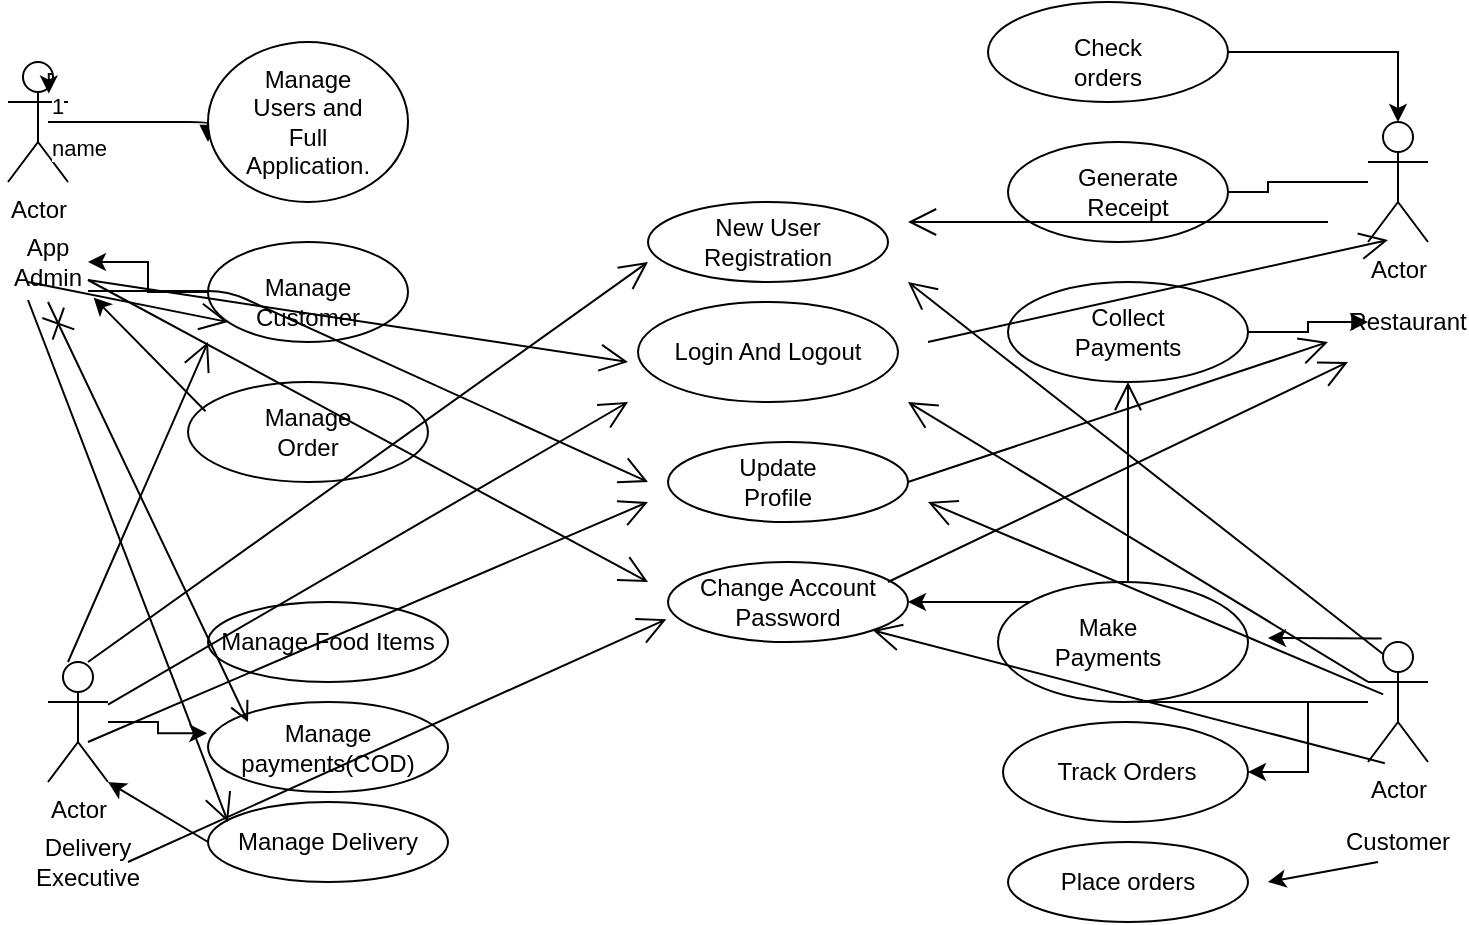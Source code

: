 <mxfile version="14.1.8" type="github"><diagram id="Yrk0ULSUlns2XEtacKdx" name="Page-1"><mxGraphModel dx="1038" dy="580" grid="1" gridSize="10" guides="1" tooltips="1" connect="1" arrows="1" fold="1" page="1" pageScale="1" pageWidth="850" pageHeight="1100" math="0" shadow="0"><root><mxCell id="0"/><mxCell id="1" parent="0"/><mxCell id="F_ktk99kA1Zrn4G0lwYv-1" value="Actor" style="shape=umlActor;verticalLabelPosition=bottom;verticalAlign=top;html=1;" vertex="1" parent="1"><mxGeometry x="20" y="50" width="30" height="60" as="geometry"/></mxCell><mxCell id="F_ktk99kA1Zrn4G0lwYv-47" value="" style="edgeStyle=orthogonalEdgeStyle;rounded=0;jumpSize=3;orthogonalLoop=1;jettySize=auto;html=1;" edge="1" parent="1" source="F_ktk99kA1Zrn4G0lwYv-3" target="F_ktk99kA1Zrn4G0lwYv-28"><mxGeometry relative="1" as="geometry"/></mxCell><mxCell id="F_ktk99kA1Zrn4G0lwYv-3" value="Actor" style="shape=umlActor;verticalLabelPosition=bottom;verticalAlign=top;html=1;" vertex="1" parent="1"><mxGeometry x="700" y="80" width="30" height="60" as="geometry"/></mxCell><mxCell id="F_ktk99kA1Zrn4G0lwYv-53" value="" style="edgeStyle=orthogonalEdgeStyle;rounded=0;jumpSize=3;orthogonalLoop=1;jettySize=auto;html=1;" edge="1" parent="1" source="F_ktk99kA1Zrn4G0lwYv-4" target="F_ktk99kA1Zrn4G0lwYv-33"><mxGeometry relative="1" as="geometry"/></mxCell><mxCell id="F_ktk99kA1Zrn4G0lwYv-64" style="edgeStyle=orthogonalEdgeStyle;rounded=0;jumpSize=3;orthogonalLoop=1;jettySize=auto;html=1;entryX=1;entryY=0.5;entryDx=0;entryDy=0;" edge="1" parent="1" source="F_ktk99kA1Zrn4G0lwYv-4" target="F_ktk99kA1Zrn4G0lwYv-24"><mxGeometry relative="1" as="geometry"/></mxCell><mxCell id="F_ktk99kA1Zrn4G0lwYv-4" value="Actor" style="shape=umlActor;verticalLabelPosition=bottom;verticalAlign=top;html=1;" vertex="1" parent="1"><mxGeometry x="700" y="340" width="30" height="60" as="geometry"/></mxCell><mxCell id="F_ktk99kA1Zrn4G0lwYv-5" value="name" style="endArrow=block;endFill=1;html=1;edgeStyle=orthogonalEdgeStyle;align=left;verticalAlign=top;jumpSize=3;" edge="1" parent="1"><mxGeometry x="-1" relative="1" as="geometry"><mxPoint x="40" y="80" as="sourcePoint"/><mxPoint x="120" y="90" as="targetPoint"/><Array as="points"><mxPoint x="80" y="80"/><mxPoint x="80" y="80"/></Array></mxGeometry></mxCell><mxCell id="F_ktk99kA1Zrn4G0lwYv-6" value="1" style="edgeLabel;resizable=0;html=1;align=left;verticalAlign=bottom;" connectable="0" vertex="1" parent="F_ktk99kA1Zrn4G0lwYv-5"><mxGeometry x="-1" relative="1" as="geometry"/></mxCell><mxCell id="F_ktk99kA1Zrn4G0lwYv-8" style="edgeStyle=orthogonalEdgeStyle;rounded=0;jumpSize=3;orthogonalLoop=1;jettySize=auto;html=1;exitX=0.75;exitY=0.1;exitDx=0;exitDy=0;exitPerimeter=0;entryX=0.68;entryY=0.263;entryDx=0;entryDy=0;entryPerimeter=0;" edge="1" parent="1" source="F_ktk99kA1Zrn4G0lwYv-1" target="F_ktk99kA1Zrn4G0lwYv-1"><mxGeometry relative="1" as="geometry"/></mxCell><mxCell id="F_ktk99kA1Zrn4G0lwYv-11" value="" style="ellipse;whiteSpace=wrap;html=1;" vertex="1" parent="1"><mxGeometry x="120" y="40" width="100" height="80" as="geometry"/></mxCell><mxCell id="F_ktk99kA1Zrn4G0lwYv-14" value="App Admin" style="text;html=1;strokeColor=none;fillColor=none;align=center;verticalAlign=middle;whiteSpace=wrap;rounded=0;" vertex="1" parent="1"><mxGeometry x="20" y="140" width="40" height="20" as="geometry"/></mxCell><mxCell id="F_ktk99kA1Zrn4G0lwYv-15" value="Manage Users and Full Application." style="text;html=1;strokeColor=none;fillColor=none;align=center;verticalAlign=middle;whiteSpace=wrap;rounded=0;" vertex="1" parent="1"><mxGeometry x="150" y="70" width="40" height="20" as="geometry"/></mxCell><mxCell id="F_ktk99kA1Zrn4G0lwYv-50" value="" style="edgeStyle=orthogonalEdgeStyle;rounded=0;jumpSize=3;orthogonalLoop=1;jettySize=auto;html=1;" edge="1" parent="1" source="F_ktk99kA1Zrn4G0lwYv-16" target="F_ktk99kA1Zrn4G0lwYv-14"><mxGeometry relative="1" as="geometry"/></mxCell><mxCell id="F_ktk99kA1Zrn4G0lwYv-16" value="" style="ellipse;whiteSpace=wrap;html=1;" vertex="1" parent="1"><mxGeometry x="120" y="140" width="100" height="50" as="geometry"/></mxCell><mxCell id="F_ktk99kA1Zrn4G0lwYv-17" value="Manage Customer" style="text;html=1;strokeColor=none;fillColor=none;align=center;verticalAlign=middle;whiteSpace=wrap;rounded=0;" vertex="1" parent="1"><mxGeometry x="150" y="160" width="40" height="20" as="geometry"/></mxCell><mxCell id="F_ktk99kA1Zrn4G0lwYv-18" value="" style="ellipse;whiteSpace=wrap;html=1;" vertex="1" parent="1"><mxGeometry x="110" y="210" width="120" height="50" as="geometry"/></mxCell><mxCell id="F_ktk99kA1Zrn4G0lwYv-20" value="Manage Order" style="text;html=1;strokeColor=none;fillColor=none;align=center;verticalAlign=middle;whiteSpace=wrap;rounded=0;" vertex="1" parent="1"><mxGeometry x="150" y="225" width="40" height="20" as="geometry"/></mxCell><mxCell id="F_ktk99kA1Zrn4G0lwYv-21" value="Login And Logout" style="ellipse;whiteSpace=wrap;html=1;" vertex="1" parent="1"><mxGeometry x="335" y="170" width="130" height="50" as="geometry"/></mxCell><mxCell id="F_ktk99kA1Zrn4G0lwYv-22" value="" style="ellipse;whiteSpace=wrap;html=1;" vertex="1" parent="1"><mxGeometry x="350" y="240" width="120" height="40" as="geometry"/></mxCell><mxCell id="F_ktk99kA1Zrn4G0lwYv-23" value="Update Profile&lt;br&gt;" style="text;html=1;strokeColor=none;fillColor=none;align=center;verticalAlign=middle;whiteSpace=wrap;rounded=0;" vertex="1" parent="1"><mxGeometry x="385" y="250" width="40" height="20" as="geometry"/></mxCell><mxCell id="F_ktk99kA1Zrn4G0lwYv-24" value="Change Account Password" style="ellipse;whiteSpace=wrap;html=1;" vertex="1" parent="1"><mxGeometry x="350" y="300" width="120" height="40" as="geometry"/></mxCell><mxCell id="F_ktk99kA1Zrn4G0lwYv-48" value="" style="edgeStyle=orthogonalEdgeStyle;rounded=0;jumpSize=3;orthogonalLoop=1;jettySize=auto;html=1;" edge="1" parent="1" source="F_ktk99kA1Zrn4G0lwYv-25" target="F_ktk99kA1Zrn4G0lwYv-3"><mxGeometry relative="1" as="geometry"/></mxCell><mxCell id="F_ktk99kA1Zrn4G0lwYv-25" value="" style="ellipse;whiteSpace=wrap;html=1;" vertex="1" parent="1"><mxGeometry x="510" y="20" width="120" height="50" as="geometry"/></mxCell><mxCell id="F_ktk99kA1Zrn4G0lwYv-26" value="Check orders" style="text;html=1;strokeColor=none;fillColor=none;align=center;verticalAlign=middle;whiteSpace=wrap;rounded=0;" vertex="1" parent="1"><mxGeometry x="550" y="40" width="40" height="20" as="geometry"/></mxCell><mxCell id="F_ktk99kA1Zrn4G0lwYv-27" value="" style="ellipse;whiteSpace=wrap;html=1;" vertex="1" parent="1"><mxGeometry x="520" y="90" width="110" height="50" as="geometry"/></mxCell><mxCell id="F_ktk99kA1Zrn4G0lwYv-28" value="Generate Receipt" style="text;html=1;strokeColor=none;fillColor=none;align=center;verticalAlign=middle;whiteSpace=wrap;rounded=0;" vertex="1" parent="1"><mxGeometry x="560" y="105" width="40" height="20" as="geometry"/></mxCell><mxCell id="F_ktk99kA1Zrn4G0lwYv-49" value="" style="edgeStyle=orthogonalEdgeStyle;rounded=0;jumpSize=3;orthogonalLoop=1;jettySize=auto;html=1;" edge="1" parent="1" source="F_ktk99kA1Zrn4G0lwYv-29" target="F_ktk99kA1Zrn4G0lwYv-39"><mxGeometry relative="1" as="geometry"/></mxCell><mxCell id="F_ktk99kA1Zrn4G0lwYv-29" value="" style="ellipse;whiteSpace=wrap;html=1;" vertex="1" parent="1"><mxGeometry x="520" y="160" width="120" height="50" as="geometry"/></mxCell><mxCell id="F_ktk99kA1Zrn4G0lwYv-30" value="Collect Payments" style="text;html=1;strokeColor=none;fillColor=none;align=center;verticalAlign=middle;whiteSpace=wrap;rounded=0;" vertex="1" parent="1"><mxGeometry x="560" y="175" width="40" height="20" as="geometry"/></mxCell><mxCell id="F_ktk99kA1Zrn4G0lwYv-31" value="" style="ellipse;whiteSpace=wrap;html=1;" vertex="1" parent="1"><mxGeometry x="515" y="310" width="125" height="60" as="geometry"/></mxCell><mxCell id="F_ktk99kA1Zrn4G0lwYv-32" value="Make Payments" style="text;html=1;strokeColor=none;fillColor=none;align=center;verticalAlign=middle;whiteSpace=wrap;rounded=0;" vertex="1" parent="1"><mxGeometry x="550" y="330" width="40" height="20" as="geometry"/></mxCell><mxCell id="F_ktk99kA1Zrn4G0lwYv-33" value="Track Orders" style="ellipse;whiteSpace=wrap;html=1;" vertex="1" parent="1"><mxGeometry x="517.5" y="380" width="122.5" height="50" as="geometry"/></mxCell><mxCell id="F_ktk99kA1Zrn4G0lwYv-34" value="Place orders" style="ellipse;whiteSpace=wrap;html=1;" vertex="1" parent="1"><mxGeometry x="520" y="440" width="120" height="40" as="geometry"/></mxCell><mxCell id="F_ktk99kA1Zrn4G0lwYv-35" value="Manage Food Items" style="ellipse;whiteSpace=wrap;html=1;" vertex="1" parent="1"><mxGeometry x="120" y="320" width="120" height="40" as="geometry"/></mxCell><mxCell id="F_ktk99kA1Zrn4G0lwYv-36" value="Manage payments(COD)" style="ellipse;whiteSpace=wrap;html=1;" vertex="1" parent="1"><mxGeometry x="120" y="370" width="120" height="45" as="geometry"/></mxCell><mxCell id="F_ktk99kA1Zrn4G0lwYv-37" value="Manage Delivery" style="ellipse;whiteSpace=wrap;html=1;" vertex="1" parent="1"><mxGeometry x="120" y="420" width="120" height="40" as="geometry"/></mxCell><mxCell id="F_ktk99kA1Zrn4G0lwYv-39" value="Restaurant" style="text;html=1;strokeColor=none;fillColor=none;align=center;verticalAlign=middle;whiteSpace=wrap;rounded=0;" vertex="1" parent="1"><mxGeometry x="700" y="170" width="40" height="20" as="geometry"/></mxCell><mxCell id="F_ktk99kA1Zrn4G0lwYv-56" value="" style="edgeStyle=orthogonalEdgeStyle;rounded=0;jumpSize=3;orthogonalLoop=1;jettySize=auto;html=1;entryX=-0.003;entryY=0.347;entryDx=0;entryDy=0;entryPerimeter=0;" edge="1" parent="1" source="F_ktk99kA1Zrn4G0lwYv-40" target="F_ktk99kA1Zrn4G0lwYv-36"><mxGeometry relative="1" as="geometry"/></mxCell><mxCell id="F_ktk99kA1Zrn4G0lwYv-40" value="Actor" style="shape=umlActor;verticalLabelPosition=bottom;verticalAlign=top;html=1;outlineConnect=0;" vertex="1" parent="1"><mxGeometry x="40" y="350" width="30" height="60" as="geometry"/></mxCell><mxCell id="F_ktk99kA1Zrn4G0lwYv-41" value="Customer" style="text;html=1;strokeColor=none;fillColor=none;align=center;verticalAlign=middle;whiteSpace=wrap;rounded=0;" vertex="1" parent="1"><mxGeometry x="695" y="430" width="40" height="20" as="geometry"/></mxCell><mxCell id="F_ktk99kA1Zrn4G0lwYv-42" value="Delivery Executive" style="text;html=1;strokeColor=none;fillColor=none;align=center;verticalAlign=middle;whiteSpace=wrap;rounded=0;" vertex="1" parent="1"><mxGeometry x="40" y="440" width="40" height="20" as="geometry"/></mxCell><mxCell id="F_ktk99kA1Zrn4G0lwYv-43" value="New User Registration" style="ellipse;whiteSpace=wrap;html=1;" vertex="1" parent="1"><mxGeometry x="340" y="120" width="120" height="40" as="geometry"/></mxCell><mxCell id="F_ktk99kA1Zrn4G0lwYv-52" value="" style="endArrow=classic;html=1;exitX=0.073;exitY=0.292;exitDx=0;exitDy=0;exitPerimeter=0;entryX=1.07;entryY=1.39;entryDx=0;entryDy=0;entryPerimeter=0;" edge="1" parent="1" source="F_ktk99kA1Zrn4G0lwYv-18" target="F_ktk99kA1Zrn4G0lwYv-14"><mxGeometry width="50" height="50" relative="1" as="geometry"><mxPoint x="60" y="230" as="sourcePoint"/><mxPoint x="110" y="180" as="targetPoint"/></mxGeometry></mxCell><mxCell id="F_ktk99kA1Zrn4G0lwYv-54" value="" style="endArrow=classic;html=1;exitX=0.227;exitY=-0.03;exitDx=0;exitDy=0;exitPerimeter=0;" edge="1" parent="1" source="F_ktk99kA1Zrn4G0lwYv-4"><mxGeometry width="50" height="50" relative="1" as="geometry"><mxPoint x="650" y="370" as="sourcePoint"/><mxPoint x="650" y="338" as="targetPoint"/></mxGeometry></mxCell><mxCell id="F_ktk99kA1Zrn4G0lwYv-55" value="" style="endArrow=classic;html=1;exitX=0.25;exitY=1;exitDx=0;exitDy=0;" edge="1" parent="1" source="F_ktk99kA1Zrn4G0lwYv-41"><mxGeometry width="50" height="50" relative="1" as="geometry"><mxPoint x="680" y="481" as="sourcePoint"/><mxPoint x="650" y="460" as="targetPoint"/></mxGeometry></mxCell><mxCell id="F_ktk99kA1Zrn4G0lwYv-57" value="" style="endArrow=open;endFill=1;endSize=12;html=1;fontFamily=Helvetica;fontSize=11;fontColor=#000000;align=center;strokeColor=#000000;" edge="1" parent="1" source="F_ktk99kA1Zrn4G0lwYv-40"><mxGeometry width="50" height="50" relative="1" as="geometry"><mxPoint x="70" y="380" as="sourcePoint"/><mxPoint x="330" y="220" as="targetPoint"/></mxGeometry></mxCell><mxCell id="F_ktk99kA1Zrn4G0lwYv-59" value="" style="endArrow=classic;html=1;entryX=1;entryY=1;entryDx=0;entryDy=0;entryPerimeter=0;exitX=0;exitY=0.5;exitDx=0;exitDy=0;" edge="1" parent="1" source="F_ktk99kA1Zrn4G0lwYv-37" target="F_ktk99kA1Zrn4G0lwYv-40"><mxGeometry width="50" height="50" relative="1" as="geometry"><mxPoint x="110" y="440" as="sourcePoint"/><mxPoint x="120" y="420" as="targetPoint"/></mxGeometry></mxCell><mxCell id="F_ktk99kA1Zrn4G0lwYv-60" value="" style="endArrow=open;endFill=1;endSize=12;html=1;" edge="1" parent="1"><mxGeometry width="160" relative="1" as="geometry"><mxPoint x="60" y="159" as="sourcePoint"/><mxPoint x="330" y="200" as="targetPoint"/></mxGeometry></mxCell><mxCell id="F_ktk99kA1Zrn4G0lwYv-61" value="" style="endArrow=open;endFill=1;endSize=12;html=1;" edge="1" parent="1"><mxGeometry width="160" relative="1" as="geometry"><mxPoint x="60" y="164.5" as="sourcePoint"/><mxPoint x="340" y="260" as="targetPoint"/><Array as="points"><mxPoint x="130" y="164.5"/></Array></mxGeometry></mxCell><mxCell id="F_ktk99kA1Zrn4G0lwYv-62" value="" style="endArrow=open;endFill=1;endSize=12;html=1;" edge="1" parent="1"><mxGeometry width="160" relative="1" as="geometry"><mxPoint x="60" y="159" as="sourcePoint"/><mxPoint x="340" y="310" as="targetPoint"/></mxGeometry></mxCell><mxCell id="F_ktk99kA1Zrn4G0lwYv-63" value="" style="endArrow=open;endFill=1;endSize=12;html=1;exitX=0.25;exitY=0.1;exitDx=0;exitDy=0;exitPerimeter=0;" edge="1" parent="1" source="F_ktk99kA1Zrn4G0lwYv-4"><mxGeometry width="160" relative="1" as="geometry"><mxPoint x="570" y="330" as="sourcePoint"/><mxPoint x="470" y="160" as="targetPoint"/></mxGeometry></mxCell><mxCell id="F_ktk99kA1Zrn4G0lwYv-65" value="" style="endArrow=open;endFill=1;endSize=12;html=1;exitX=0;exitY=0.333;exitDx=0;exitDy=0;exitPerimeter=0;" edge="1" parent="1" source="F_ktk99kA1Zrn4G0lwYv-4"><mxGeometry width="160" relative="1" as="geometry"><mxPoint x="450" y="220" as="sourcePoint"/><mxPoint x="470" y="220" as="targetPoint"/></mxGeometry></mxCell><mxCell id="F_ktk99kA1Zrn4G0lwYv-66" value="" style="endArrow=open;endFill=1;endSize=12;html=1;exitX=0.253;exitY=0.437;exitDx=0;exitDy=0;exitPerimeter=0;" edge="1" parent="1" source="F_ktk99kA1Zrn4G0lwYv-4"><mxGeometry width="160" relative="1" as="geometry"><mxPoint x="550" y="350" as="sourcePoint"/><mxPoint x="480" y="270" as="targetPoint"/></mxGeometry></mxCell><mxCell id="F_ktk99kA1Zrn4G0lwYv-68" value="" style="endArrow=open;endFill=1;endSize=12;html=1;" edge="1" parent="1"><mxGeometry width="160" relative="1" as="geometry"><mxPoint x="680" y="130" as="sourcePoint"/><mxPoint x="470" y="130" as="targetPoint"/></mxGeometry></mxCell><mxCell id="F_ktk99kA1Zrn4G0lwYv-69" value="" style="endArrow=open;endFill=1;endSize=12;html=1;" edge="1" parent="1"><mxGeometry width="160" relative="1" as="geometry"><mxPoint x="480" y="190" as="sourcePoint"/><mxPoint x="710" y="139" as="targetPoint"/></mxGeometry></mxCell><mxCell id="F_ktk99kA1Zrn4G0lwYv-70" value="" style="endArrow=open;endFill=1;endSize=12;html=1;exitX=0.28;exitY=1.01;exitDx=0;exitDy=0;exitPerimeter=0;entryX=1;entryY=1;entryDx=0;entryDy=0;" edge="1" parent="1" source="F_ktk99kA1Zrn4G0lwYv-4" target="F_ktk99kA1Zrn4G0lwYv-24"><mxGeometry width="160" relative="1" as="geometry"><mxPoint x="550" y="370" as="sourcePoint"/><mxPoint x="710" y="370" as="targetPoint"/></mxGeometry></mxCell><mxCell id="F_ktk99kA1Zrn4G0lwYv-71" value="" style="endArrow=open;endFill=1;endSize=12;html=1;" edge="1" parent="1"><mxGeometry width="160" relative="1" as="geometry"><mxPoint x="470" y="260" as="sourcePoint"/><mxPoint x="680" y="190" as="targetPoint"/></mxGeometry></mxCell><mxCell id="F_ktk99kA1Zrn4G0lwYv-72" value="" style="endArrow=open;endFill=1;endSize=12;html=1;" edge="1" parent="1"><mxGeometry width="160" relative="1" as="geometry"><mxPoint x="460" y="310" as="sourcePoint"/><mxPoint x="690" y="200" as="targetPoint"/></mxGeometry></mxCell><mxCell id="F_ktk99kA1Zrn4G0lwYv-74" value="" style="endArrow=open;endFill=1;endSize=12;html=1;entryX=0;entryY=0.75;entryDx=0;entryDy=0;entryPerimeter=0;" edge="1" parent="1" target="F_ktk99kA1Zrn4G0lwYv-43"><mxGeometry width="160" relative="1" as="geometry"><mxPoint x="60" y="350" as="sourcePoint"/><mxPoint x="220" y="350" as="targetPoint"/></mxGeometry></mxCell><mxCell id="F_ktk99kA1Zrn4G0lwYv-75" value="" style="endArrow=open;endFill=1;endSize=12;html=1;" edge="1" parent="1"><mxGeometry width="160" relative="1" as="geometry"><mxPoint x="60" y="390" as="sourcePoint"/><mxPoint x="340" y="270" as="targetPoint"/></mxGeometry></mxCell><mxCell id="F_ktk99kA1Zrn4G0lwYv-76" value="" style="endArrow=open;endFill=1;endSize=12;html=1;entryX=-0.007;entryY=0.715;entryDx=0;entryDy=0;entryPerimeter=0;" edge="1" parent="1" target="F_ktk99kA1Zrn4G0lwYv-24"><mxGeometry width="160" relative="1" as="geometry"><mxPoint x="80" y="450" as="sourcePoint"/><mxPoint x="240" y="450" as="targetPoint"/></mxGeometry></mxCell><mxCell id="F_ktk99kA1Zrn4G0lwYv-77" value="" style="endArrow=open;endFill=1;endSize=12;html=1;entryX=0.5;entryY=1;entryDx=0;entryDy=0;" edge="1" parent="1" target="F_ktk99kA1Zrn4G0lwYv-29"><mxGeometry width="160" relative="1" as="geometry"><mxPoint x="580" y="310" as="sourcePoint"/><mxPoint x="680" y="290" as="targetPoint"/></mxGeometry></mxCell><mxCell id="F_ktk99kA1Zrn4G0lwYv-78" value="" style="endArrow=open;endFill=1;endSize=12;html=1;" edge="1" parent="1"><mxGeometry width="160" relative="1" as="geometry"><mxPoint x="50" y="350" as="sourcePoint"/><mxPoint x="120" y="190" as="targetPoint"/></mxGeometry></mxCell><mxCell id="F_ktk99kA1Zrn4G0lwYv-79" value="" style="endArrow=open;endFill=1;endSize=12;html=1;" edge="1" parent="1"><mxGeometry width="160" relative="1" as="geometry"><mxPoint x="30" y="160" as="sourcePoint"/><mxPoint x="130" y="180" as="targetPoint"/></mxGeometry></mxCell><mxCell id="F_ktk99kA1Zrn4G0lwYv-80" value="" style="endArrow=open;startArrow=cross;endFill=0;startFill=0;endSize=8;startSize=10;html=1;" edge="1" parent="1"><mxGeometry width="160" relative="1" as="geometry"><mxPoint x="40" y="170" as="sourcePoint"/><mxPoint x="140" y="380" as="targetPoint"/></mxGeometry></mxCell><mxCell id="F_ktk99kA1Zrn4G0lwYv-81" value="" style="endArrow=open;endFill=1;endSize=12;html=1;" edge="1" parent="1"><mxGeometry width="160" relative="1" as="geometry"><mxPoint x="30" y="169" as="sourcePoint"/><mxPoint x="130" y="430" as="targetPoint"/></mxGeometry></mxCell></root></mxGraphModel></diagram></mxfile>